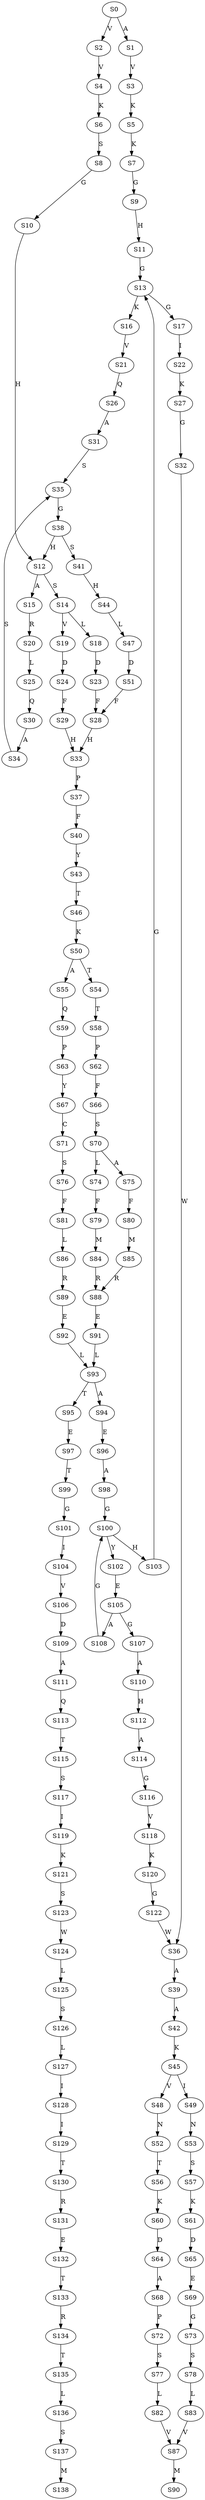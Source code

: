 strict digraph  {
	S0 -> S1 [ label = A ];
	S0 -> S2 [ label = V ];
	S1 -> S3 [ label = V ];
	S2 -> S4 [ label = V ];
	S3 -> S5 [ label = K ];
	S4 -> S6 [ label = K ];
	S5 -> S7 [ label = K ];
	S6 -> S8 [ label = S ];
	S7 -> S9 [ label = G ];
	S8 -> S10 [ label = G ];
	S9 -> S11 [ label = H ];
	S10 -> S12 [ label = H ];
	S11 -> S13 [ label = G ];
	S12 -> S14 [ label = S ];
	S12 -> S15 [ label = A ];
	S13 -> S16 [ label = K ];
	S13 -> S17 [ label = G ];
	S14 -> S18 [ label = L ];
	S14 -> S19 [ label = V ];
	S15 -> S20 [ label = R ];
	S16 -> S21 [ label = V ];
	S17 -> S22 [ label = I ];
	S18 -> S23 [ label = D ];
	S19 -> S24 [ label = D ];
	S20 -> S25 [ label = L ];
	S21 -> S26 [ label = Q ];
	S22 -> S27 [ label = K ];
	S23 -> S28 [ label = F ];
	S24 -> S29 [ label = F ];
	S25 -> S30 [ label = Q ];
	S26 -> S31 [ label = A ];
	S27 -> S32 [ label = G ];
	S28 -> S33 [ label = H ];
	S29 -> S33 [ label = H ];
	S30 -> S34 [ label = A ];
	S31 -> S35 [ label = S ];
	S32 -> S36 [ label = W ];
	S33 -> S37 [ label = P ];
	S34 -> S35 [ label = S ];
	S35 -> S38 [ label = G ];
	S36 -> S39 [ label = A ];
	S37 -> S40 [ label = F ];
	S38 -> S12 [ label = H ];
	S38 -> S41 [ label = S ];
	S39 -> S42 [ label = A ];
	S40 -> S43 [ label = Y ];
	S41 -> S44 [ label = H ];
	S42 -> S45 [ label = K ];
	S43 -> S46 [ label = T ];
	S44 -> S47 [ label = L ];
	S45 -> S48 [ label = V ];
	S45 -> S49 [ label = I ];
	S46 -> S50 [ label = K ];
	S47 -> S51 [ label = D ];
	S48 -> S52 [ label = N ];
	S49 -> S53 [ label = N ];
	S50 -> S54 [ label = T ];
	S50 -> S55 [ label = A ];
	S51 -> S28 [ label = F ];
	S52 -> S56 [ label = T ];
	S53 -> S57 [ label = S ];
	S54 -> S58 [ label = T ];
	S55 -> S59 [ label = Q ];
	S56 -> S60 [ label = K ];
	S57 -> S61 [ label = K ];
	S58 -> S62 [ label = P ];
	S59 -> S63 [ label = P ];
	S60 -> S64 [ label = D ];
	S61 -> S65 [ label = D ];
	S62 -> S66 [ label = F ];
	S63 -> S67 [ label = Y ];
	S64 -> S68 [ label = A ];
	S65 -> S69 [ label = E ];
	S66 -> S70 [ label = S ];
	S67 -> S71 [ label = C ];
	S68 -> S72 [ label = P ];
	S69 -> S73 [ label = G ];
	S70 -> S74 [ label = L ];
	S70 -> S75 [ label = A ];
	S71 -> S76 [ label = S ];
	S72 -> S77 [ label = S ];
	S73 -> S78 [ label = S ];
	S74 -> S79 [ label = F ];
	S75 -> S80 [ label = F ];
	S76 -> S81 [ label = F ];
	S77 -> S82 [ label = L ];
	S78 -> S83 [ label = L ];
	S79 -> S84 [ label = M ];
	S80 -> S85 [ label = M ];
	S81 -> S86 [ label = L ];
	S82 -> S87 [ label = V ];
	S83 -> S87 [ label = V ];
	S84 -> S88 [ label = R ];
	S85 -> S88 [ label = R ];
	S86 -> S89 [ label = R ];
	S87 -> S90 [ label = M ];
	S88 -> S91 [ label = E ];
	S89 -> S92 [ label = E ];
	S91 -> S93 [ label = L ];
	S92 -> S93 [ label = L ];
	S93 -> S94 [ label = A ];
	S93 -> S95 [ label = T ];
	S94 -> S96 [ label = E ];
	S95 -> S97 [ label = E ];
	S96 -> S98 [ label = A ];
	S97 -> S99 [ label = T ];
	S98 -> S100 [ label = G ];
	S99 -> S101 [ label = G ];
	S100 -> S102 [ label = Y ];
	S100 -> S103 [ label = H ];
	S101 -> S104 [ label = I ];
	S102 -> S105 [ label = E ];
	S103 -> S13 [ label = G ];
	S104 -> S106 [ label = V ];
	S105 -> S107 [ label = G ];
	S105 -> S108 [ label = A ];
	S106 -> S109 [ label = D ];
	S107 -> S110 [ label = A ];
	S108 -> S100 [ label = G ];
	S109 -> S111 [ label = A ];
	S110 -> S112 [ label = H ];
	S111 -> S113 [ label = Q ];
	S112 -> S114 [ label = A ];
	S113 -> S115 [ label = T ];
	S114 -> S116 [ label = G ];
	S115 -> S117 [ label = S ];
	S116 -> S118 [ label = V ];
	S117 -> S119 [ label = I ];
	S118 -> S120 [ label = K ];
	S119 -> S121 [ label = K ];
	S120 -> S122 [ label = G ];
	S121 -> S123 [ label = S ];
	S122 -> S36 [ label = W ];
	S123 -> S124 [ label = W ];
	S124 -> S125 [ label = L ];
	S125 -> S126 [ label = S ];
	S126 -> S127 [ label = L ];
	S127 -> S128 [ label = I ];
	S128 -> S129 [ label = I ];
	S129 -> S130 [ label = T ];
	S130 -> S131 [ label = R ];
	S131 -> S132 [ label = E ];
	S132 -> S133 [ label = T ];
	S133 -> S134 [ label = R ];
	S134 -> S135 [ label = T ];
	S135 -> S136 [ label = L ];
	S136 -> S137 [ label = S ];
	S137 -> S138 [ label = M ];
}
